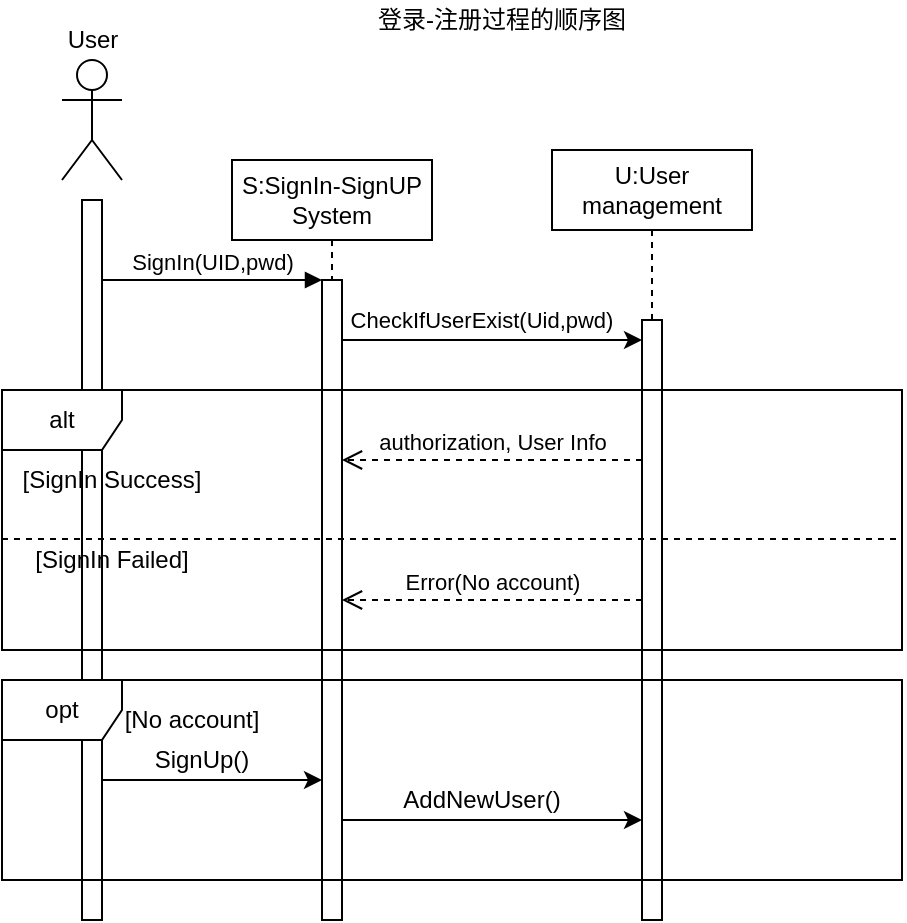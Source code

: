 <mxfile version="14.5.1" type="device"><diagram id="uuAvelG-JnKpcOcXhW3_" name="第 1 页"><mxGraphModel dx="782" dy="497" grid="1" gridSize="10" guides="1" tooltips="1" connect="1" arrows="1" fold="1" page="1" pageScale="1" pageWidth="1654" pageHeight="1169" math="0" shadow="0"><root><mxCell id="0"/><mxCell id="1" parent="0"/><mxCell id="W4X2vOfOgHQPaQ2-DEut-1" value="" style="html=1;points=[];perimeter=orthogonalPerimeter;" vertex="1" parent="1"><mxGeometry x="200" y="160" width="10" height="360" as="geometry"/></mxCell><mxCell id="W4X2vOfOgHQPaQ2-DEut-3" value="" style="shape=umlActor;verticalLabelPosition=bottom;verticalAlign=top;html=1;" vertex="1" parent="1"><mxGeometry x="190" y="90" width="30" height="60" as="geometry"/></mxCell><mxCell id="W4X2vOfOgHQPaQ2-DEut-4" value="User" style="text;html=1;align=center;verticalAlign=middle;resizable=0;points=[];autosize=1;" vertex="1" parent="1"><mxGeometry x="185" y="70" width="40" height="20" as="geometry"/></mxCell><mxCell id="W4X2vOfOgHQPaQ2-DEut-5" value="" style="html=1;points=[];perimeter=orthogonalPerimeter;" vertex="1" parent="1"><mxGeometry x="320" y="200" width="10" height="320" as="geometry"/></mxCell><mxCell id="W4X2vOfOgHQPaQ2-DEut-6" value="SignIn(UID,pwd)" style="html=1;verticalAlign=bottom;endArrow=block;entryX=0;entryY=0;entryDx=0;entryDy=0;entryPerimeter=0;" edge="1" parent="1" target="W4X2vOfOgHQPaQ2-DEut-5"><mxGeometry width="80" relative="1" as="geometry"><mxPoint x="210" y="200" as="sourcePoint"/><mxPoint x="290" y="200" as="targetPoint"/><Array as="points"><mxPoint x="270" y="200"/></Array></mxGeometry></mxCell><mxCell id="W4X2vOfOgHQPaQ2-DEut-7" value="S:SignIn-SignUP System" style="shape=umlLifeline;perimeter=lifelinePerimeter;whiteSpace=wrap;html=1;container=1;collapsible=0;recursiveResize=0;outlineConnect=0;" vertex="1" parent="1"><mxGeometry x="275" y="140" width="100" height="60" as="geometry"/></mxCell><mxCell id="W4X2vOfOgHQPaQ2-DEut-9" value="" style="html=1;points=[];perimeter=orthogonalPerimeter;" vertex="1" parent="1"><mxGeometry x="480" y="220" width="10" height="300" as="geometry"/></mxCell><mxCell id="W4X2vOfOgHQPaQ2-DEut-11" value="U:User management" style="shape=umlLifeline;perimeter=lifelinePerimeter;whiteSpace=wrap;html=1;container=1;collapsible=0;recursiveResize=0;outlineConnect=0;" vertex="1" parent="1"><mxGeometry x="435" y="135" width="100" height="85" as="geometry"/></mxCell><mxCell id="W4X2vOfOgHQPaQ2-DEut-12" value="alt" style="shape=umlFrame;whiteSpace=wrap;html=1;" vertex="1" parent="1"><mxGeometry x="160" y="255" width="450" height="130" as="geometry"/></mxCell><mxCell id="W4X2vOfOgHQPaQ2-DEut-26" value="" style="endArrow=none;dashed=1;html=1;" edge="1" parent="1"><mxGeometry width="50" height="50" relative="1" as="geometry"><mxPoint x="160" y="329.5" as="sourcePoint"/><mxPoint x="610" y="329.5" as="targetPoint"/></mxGeometry></mxCell><mxCell id="W4X2vOfOgHQPaQ2-DEut-27" value="[SignIn Success]" style="text;html=1;strokeColor=none;fillColor=none;align=center;verticalAlign=middle;whiteSpace=wrap;rounded=0;" vertex="1" parent="1"><mxGeometry x="160" y="290" width="110" height="20" as="geometry"/></mxCell><mxCell id="W4X2vOfOgHQPaQ2-DEut-28" value="[SignIn Failed]" style="text;html=1;strokeColor=none;fillColor=none;align=center;verticalAlign=middle;whiteSpace=wrap;rounded=0;" vertex="1" parent="1"><mxGeometry x="160" y="330" width="110" height="20" as="geometry"/></mxCell><mxCell id="W4X2vOfOgHQPaQ2-DEut-31" value="authorization, User Info" style="html=1;verticalAlign=bottom;endArrow=open;dashed=1;endSize=8;" edge="1" parent="1"><mxGeometry relative="1" as="geometry"><mxPoint x="480" y="290" as="sourcePoint"/><mxPoint x="330" y="290" as="targetPoint"/></mxGeometry></mxCell><mxCell id="W4X2vOfOgHQPaQ2-DEut-34" value="Error(No account)" style="html=1;verticalAlign=bottom;endArrow=open;dashed=1;endSize=8;" edge="1" parent="1"><mxGeometry relative="1" as="geometry"><mxPoint x="480" y="360" as="sourcePoint"/><mxPoint x="330" y="360" as="targetPoint"/></mxGeometry></mxCell><mxCell id="W4X2vOfOgHQPaQ2-DEut-37" value="opt" style="shape=umlFrame;whiteSpace=wrap;html=1;" vertex="1" parent="1"><mxGeometry x="160" y="400" width="450" height="100" as="geometry"/></mxCell><mxCell id="W4X2vOfOgHQPaQ2-DEut-38" value="[No account]" style="text;html=1;strokeColor=none;fillColor=none;align=center;verticalAlign=middle;whiteSpace=wrap;rounded=0;" vertex="1" parent="1"><mxGeometry x="190" y="410" width="130" height="20" as="geometry"/></mxCell><mxCell id="W4X2vOfOgHQPaQ2-DEut-40" value="" style="endArrow=classic;html=1;" edge="1" parent="1"><mxGeometry width="50" height="50" relative="1" as="geometry"><mxPoint x="210" y="450" as="sourcePoint"/><mxPoint x="320" y="450" as="targetPoint"/></mxGeometry></mxCell><mxCell id="W4X2vOfOgHQPaQ2-DEut-43" value="SignUp()" style="text;html=1;strokeColor=none;fillColor=none;align=center;verticalAlign=middle;whiteSpace=wrap;rounded=0;" vertex="1" parent="1"><mxGeometry x="240" y="430" width="40" height="20" as="geometry"/></mxCell><mxCell id="W4X2vOfOgHQPaQ2-DEut-46" value="" style="endArrow=classic;html=1;" edge="1" parent="1"><mxGeometry width="50" height="50" relative="1" as="geometry"><mxPoint x="330" y="230" as="sourcePoint"/><mxPoint x="480" y="230" as="targetPoint"/></mxGeometry></mxCell><mxCell id="W4X2vOfOgHQPaQ2-DEut-47" value="&lt;span style=&quot;font-size: 11px ; background-color: rgb(255 , 255 , 255)&quot;&gt;CheckIfUserExist(Uid,pwd)&lt;/span&gt;" style="text;html=1;strokeColor=none;fillColor=none;align=center;verticalAlign=middle;whiteSpace=wrap;rounded=0;" vertex="1" parent="1"><mxGeometry x="380" y="210" width="40" height="20" as="geometry"/></mxCell><mxCell id="W4X2vOfOgHQPaQ2-DEut-49" value="" style="endArrow=classic;html=1;" edge="1" parent="1"><mxGeometry width="50" height="50" relative="1" as="geometry"><mxPoint x="330" y="470" as="sourcePoint"/><mxPoint x="480" y="470" as="targetPoint"/></mxGeometry></mxCell><mxCell id="W4X2vOfOgHQPaQ2-DEut-50" value="AddNewUser()" style="text;html=1;strokeColor=none;fillColor=none;align=center;verticalAlign=middle;whiteSpace=wrap;rounded=0;" vertex="1" parent="1"><mxGeometry x="380" y="450" width="40" height="20" as="geometry"/></mxCell><mxCell id="W4X2vOfOgHQPaQ2-DEut-51" value="登录-注册过程的顺序图" style="text;html=1;strokeColor=none;fillColor=none;align=center;verticalAlign=middle;whiteSpace=wrap;rounded=0;" vertex="1" parent="1"><mxGeometry x="310" y="60" width="200" height="20" as="geometry"/></mxCell></root></mxGraphModel></diagram></mxfile>